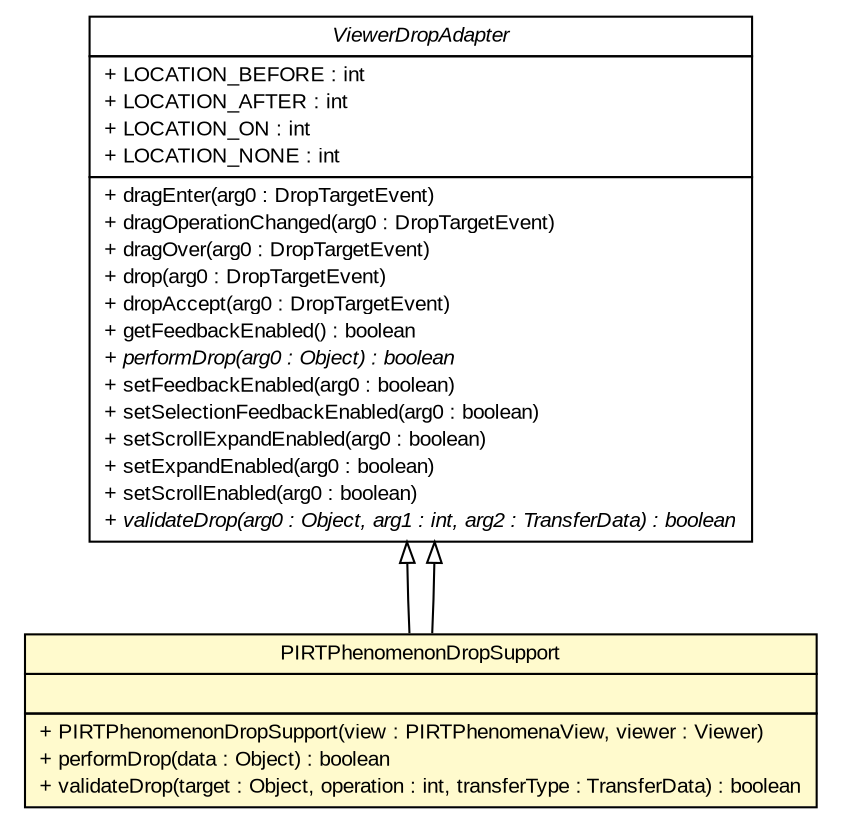 #!/usr/local/bin/dot
#
# Class diagram 
# Generated by UMLGraph version R5_6-24-gf6e263 (http://www.umlgraph.org/)
#

digraph G {
	edge [fontname="arial",fontsize=10,labelfontname="arial",labelfontsize=10];
	node [fontname="arial",fontsize=10,shape=plaintext];
	nodesep=0.25;
	ranksep=0.5;
	// gov.sandia.cf.parts.ui.pirt.editors.PIRTPhenomenonDropSupport
	c335973 [label=<<table title="gov.sandia.cf.parts.ui.pirt.editors.PIRTPhenomenonDropSupport" border="0" cellborder="1" cellspacing="0" cellpadding="2" port="p" bgcolor="lemonChiffon" href="./PIRTPhenomenonDropSupport.html">
		<tr><td><table border="0" cellspacing="0" cellpadding="1">
<tr><td align="center" balign="center"> PIRTPhenomenonDropSupport </td></tr>
		</table></td></tr>
		<tr><td><table border="0" cellspacing="0" cellpadding="1">
<tr><td align="left" balign="left">  </td></tr>
		</table></td></tr>
		<tr><td><table border="0" cellspacing="0" cellpadding="1">
<tr><td align="left" balign="left"> + PIRTPhenomenonDropSupport(view : PIRTPhenomenaView, viewer : Viewer) </td></tr>
<tr><td align="left" balign="left"> + performDrop(data : Object) : boolean </td></tr>
<tr><td align="left" balign="left"> + validateDrop(target : Object, operation : int, transferType : TransferData) : boolean </td></tr>
		</table></td></tr>
		</table>>, URL="./PIRTPhenomenonDropSupport.html", fontname="arial", fontcolor="black", fontsize=10.0];
	//gov.sandia.cf.parts.ui.pirt.editors.PIRTPhenomenonDropSupport extends org.eclipse.jface.viewers.ViewerDropAdapter
	c336111:p -> c335973:p [dir=back,arrowtail=empty];
	//gov.sandia.cf.parts.ui.pirt.editors.PIRTPhenomenonDropSupport extends org.eclipse.jface.viewers.ViewerDropAdapter
	c336111:p -> c335973:p [dir=back,arrowtail=empty];
	// org.eclipse.jface.viewers.ViewerDropAdapter
	c336111 [label=<<table title="org.eclipse.jface.viewers.ViewerDropAdapter" border="0" cellborder="1" cellspacing="0" cellpadding="2" port="p" href="http://java.sun.com/j2se/1.4.2/docs/api/org/eclipse/jface/viewers/ViewerDropAdapter.html">
		<tr><td><table border="0" cellspacing="0" cellpadding="1">
<tr><td align="center" balign="center"><font face="arial italic"> ViewerDropAdapter </font></td></tr>
		</table></td></tr>
		<tr><td><table border="0" cellspacing="0" cellpadding="1">
<tr><td align="left" balign="left"> + LOCATION_BEFORE : int </td></tr>
<tr><td align="left" balign="left"> + LOCATION_AFTER : int </td></tr>
<tr><td align="left" balign="left"> + LOCATION_ON : int </td></tr>
<tr><td align="left" balign="left"> + LOCATION_NONE : int </td></tr>
		</table></td></tr>
		<tr><td><table border="0" cellspacing="0" cellpadding="1">
<tr><td align="left" balign="left"> + dragEnter(arg0 : DropTargetEvent) </td></tr>
<tr><td align="left" balign="left"> + dragOperationChanged(arg0 : DropTargetEvent) </td></tr>
<tr><td align="left" balign="left"> + dragOver(arg0 : DropTargetEvent) </td></tr>
<tr><td align="left" balign="left"> + drop(arg0 : DropTargetEvent) </td></tr>
<tr><td align="left" balign="left"> + dropAccept(arg0 : DropTargetEvent) </td></tr>
<tr><td align="left" balign="left"> + getFeedbackEnabled() : boolean </td></tr>
<tr><td align="left" balign="left"><font face="arial italic" point-size="10.0"> + performDrop(arg0 : Object) : boolean </font></td></tr>
<tr><td align="left" balign="left"> + setFeedbackEnabled(arg0 : boolean) </td></tr>
<tr><td align="left" balign="left"> + setSelectionFeedbackEnabled(arg0 : boolean) </td></tr>
<tr><td align="left" balign="left"> + setScrollExpandEnabled(arg0 : boolean) </td></tr>
<tr><td align="left" balign="left"> + setExpandEnabled(arg0 : boolean) </td></tr>
<tr><td align="left" balign="left"> + setScrollEnabled(arg0 : boolean) </td></tr>
<tr><td align="left" balign="left"><font face="arial italic" point-size="10.0"> + validateDrop(arg0 : Object, arg1 : int, arg2 : TransferData) : boolean </font></td></tr>
		</table></td></tr>
		</table>>, URL="http://java.sun.com/j2se/1.4.2/docs/api/org/eclipse/jface/viewers/ViewerDropAdapter.html", fontname="arial", fontcolor="black", fontsize=10.0];
}

